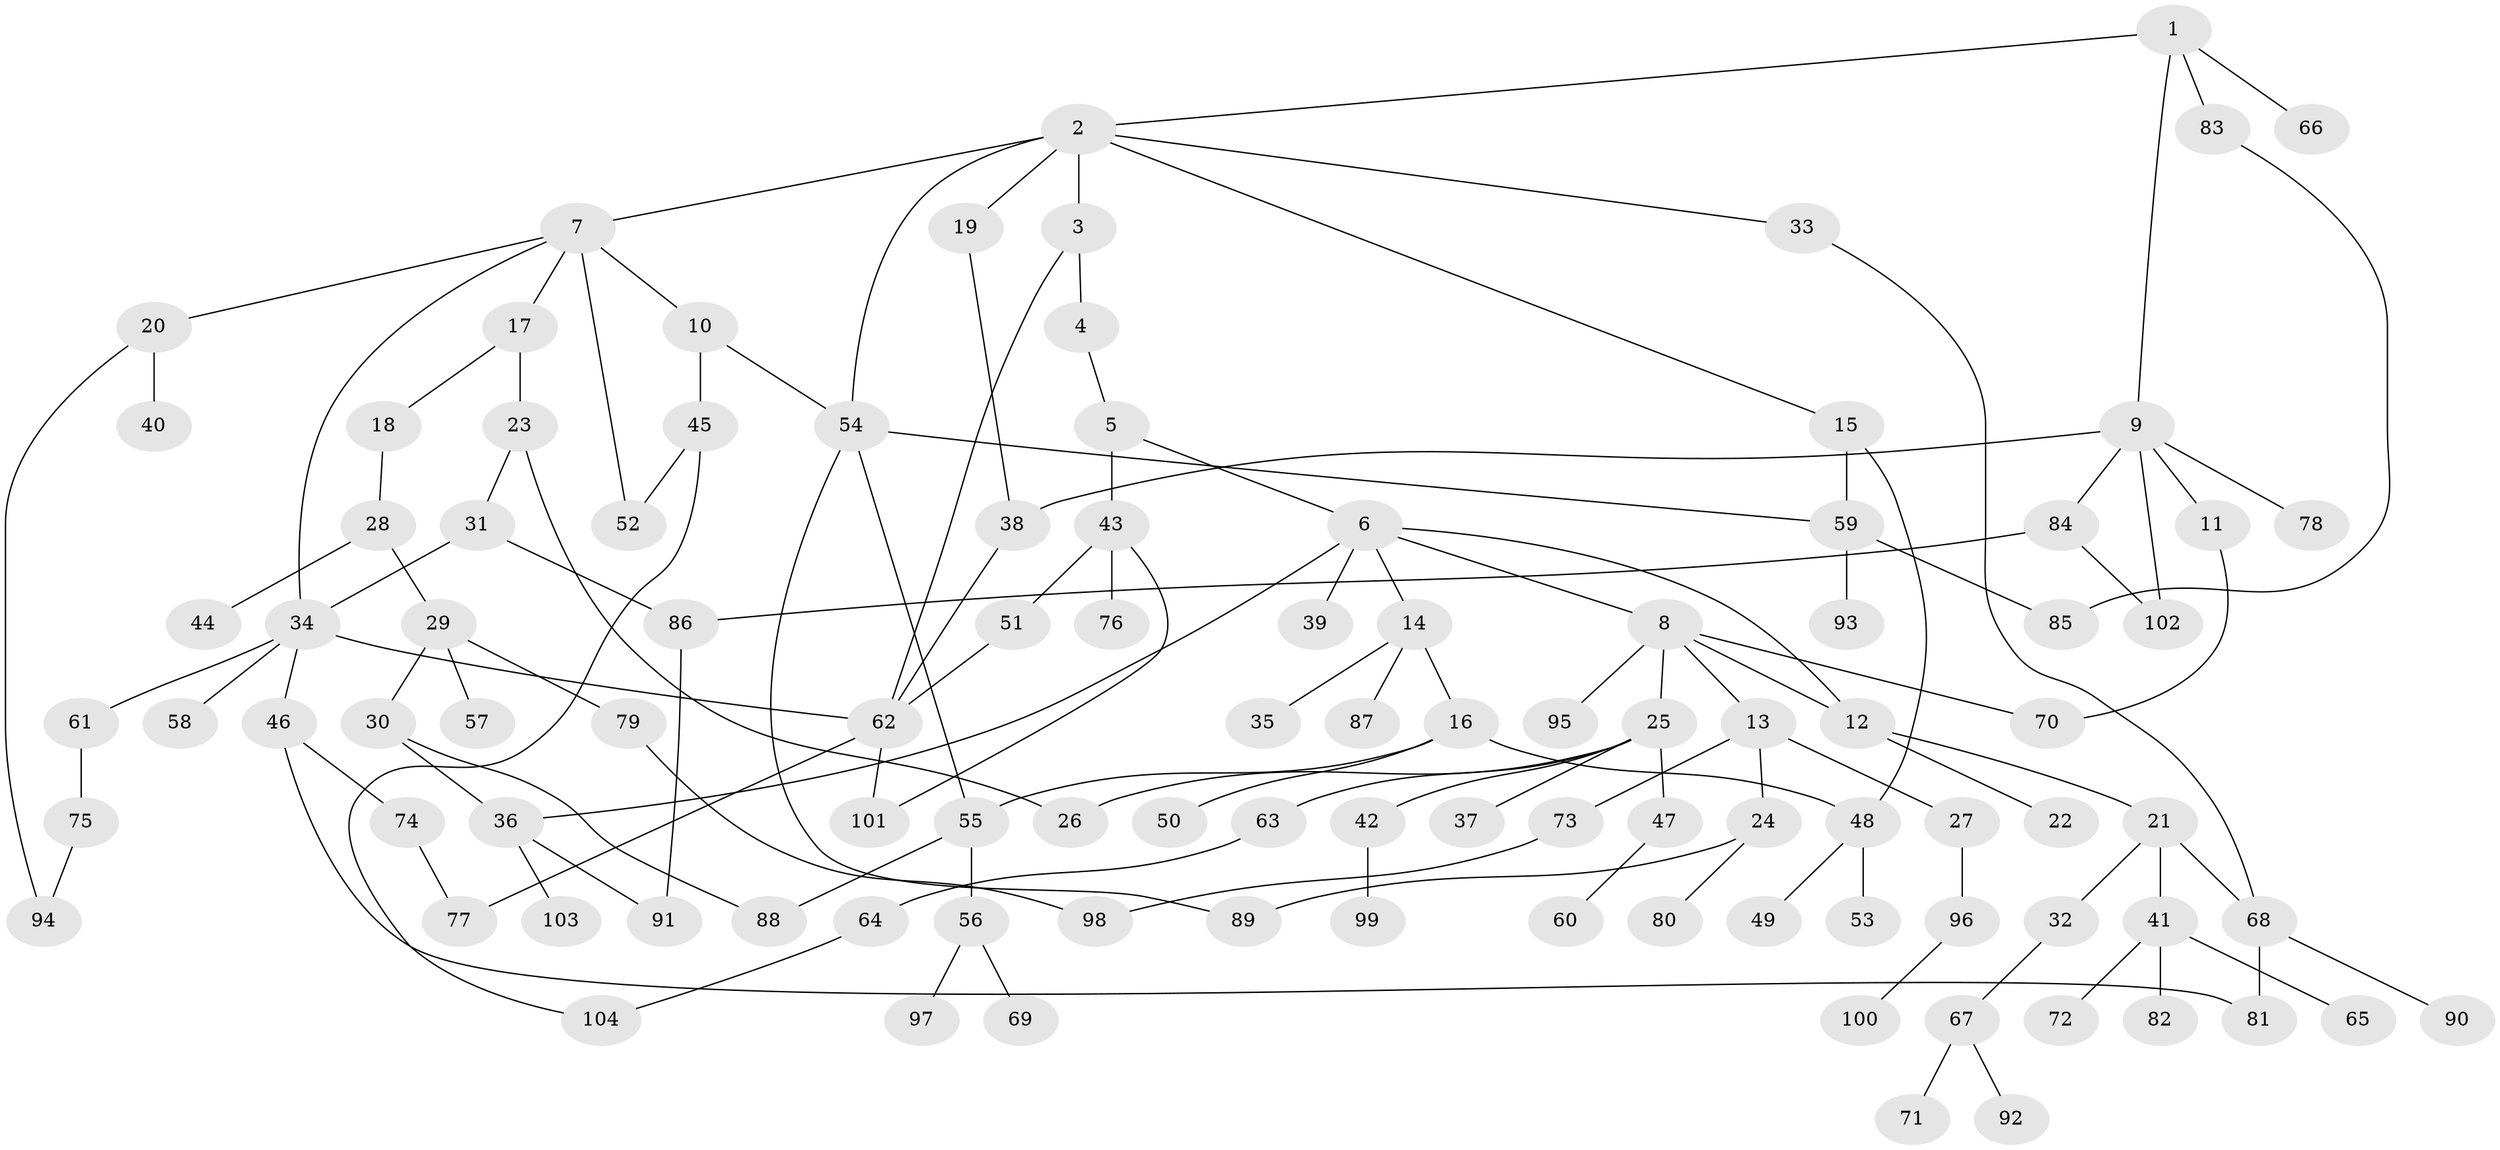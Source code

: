 // coarse degree distribution, {9: 0.019230769230769232, 4: 0.1346153846153846, 3: 0.019230769230769232, 1: 0.46153846153846156, 10: 0.019230769230769232, 8: 0.019230769230769232, 2: 0.2692307692307692, 7: 0.019230769230769232, 5: 0.019230769230769232, 6: 0.019230769230769232}
// Generated by graph-tools (version 1.1) at 2025/44/03/04/25 21:44:30]
// undirected, 104 vertices, 130 edges
graph export_dot {
graph [start="1"]
  node [color=gray90,style=filled];
  1;
  2;
  3;
  4;
  5;
  6;
  7;
  8;
  9;
  10;
  11;
  12;
  13;
  14;
  15;
  16;
  17;
  18;
  19;
  20;
  21;
  22;
  23;
  24;
  25;
  26;
  27;
  28;
  29;
  30;
  31;
  32;
  33;
  34;
  35;
  36;
  37;
  38;
  39;
  40;
  41;
  42;
  43;
  44;
  45;
  46;
  47;
  48;
  49;
  50;
  51;
  52;
  53;
  54;
  55;
  56;
  57;
  58;
  59;
  60;
  61;
  62;
  63;
  64;
  65;
  66;
  67;
  68;
  69;
  70;
  71;
  72;
  73;
  74;
  75;
  76;
  77;
  78;
  79;
  80;
  81;
  82;
  83;
  84;
  85;
  86;
  87;
  88;
  89;
  90;
  91;
  92;
  93;
  94;
  95;
  96;
  97;
  98;
  99;
  100;
  101;
  102;
  103;
  104;
  1 -- 2;
  1 -- 9;
  1 -- 66;
  1 -- 83;
  2 -- 3;
  2 -- 7;
  2 -- 15;
  2 -- 19;
  2 -- 33;
  2 -- 54;
  3 -- 4;
  3 -- 62;
  4 -- 5;
  5 -- 6;
  5 -- 43;
  6 -- 8;
  6 -- 12;
  6 -- 14;
  6 -- 39;
  6 -- 36;
  7 -- 10;
  7 -- 17;
  7 -- 20;
  7 -- 52;
  7 -- 34;
  8 -- 13;
  8 -- 25;
  8 -- 70;
  8 -- 95;
  8 -- 12;
  9 -- 11;
  9 -- 38;
  9 -- 78;
  9 -- 84;
  9 -- 102;
  10 -- 45;
  10 -- 54;
  11 -- 70;
  12 -- 21;
  12 -- 22;
  13 -- 24;
  13 -- 27;
  13 -- 73;
  14 -- 16;
  14 -- 35;
  14 -- 87;
  15 -- 59;
  15 -- 48;
  16 -- 48;
  16 -- 50;
  16 -- 55;
  17 -- 18;
  17 -- 23;
  18 -- 28;
  19 -- 38;
  20 -- 40;
  20 -- 94;
  21 -- 32;
  21 -- 41;
  21 -- 68;
  23 -- 31;
  23 -- 26;
  24 -- 80;
  24 -- 89;
  25 -- 26;
  25 -- 37;
  25 -- 42;
  25 -- 47;
  25 -- 63;
  27 -- 96;
  28 -- 29;
  28 -- 44;
  29 -- 30;
  29 -- 57;
  29 -- 79;
  30 -- 36;
  30 -- 88;
  31 -- 34;
  31 -- 86;
  32 -- 67;
  33 -- 68;
  34 -- 46;
  34 -- 58;
  34 -- 61;
  34 -- 62;
  36 -- 91;
  36 -- 103;
  38 -- 62;
  41 -- 65;
  41 -- 72;
  41 -- 82;
  42 -- 99;
  43 -- 51;
  43 -- 76;
  43 -- 101;
  45 -- 104;
  45 -- 52;
  46 -- 74;
  46 -- 81;
  47 -- 60;
  48 -- 49;
  48 -- 53;
  51 -- 62;
  54 -- 59;
  54 -- 89;
  54 -- 55;
  55 -- 56;
  55 -- 88;
  56 -- 69;
  56 -- 97;
  59 -- 85;
  59 -- 93;
  61 -- 75;
  62 -- 77;
  62 -- 101;
  63 -- 64;
  64 -- 104;
  67 -- 71;
  67 -- 92;
  68 -- 90;
  68 -- 81;
  73 -- 98;
  74 -- 77;
  75 -- 94;
  79 -- 98;
  83 -- 85;
  84 -- 102;
  84 -- 86;
  86 -- 91;
  96 -- 100;
}
